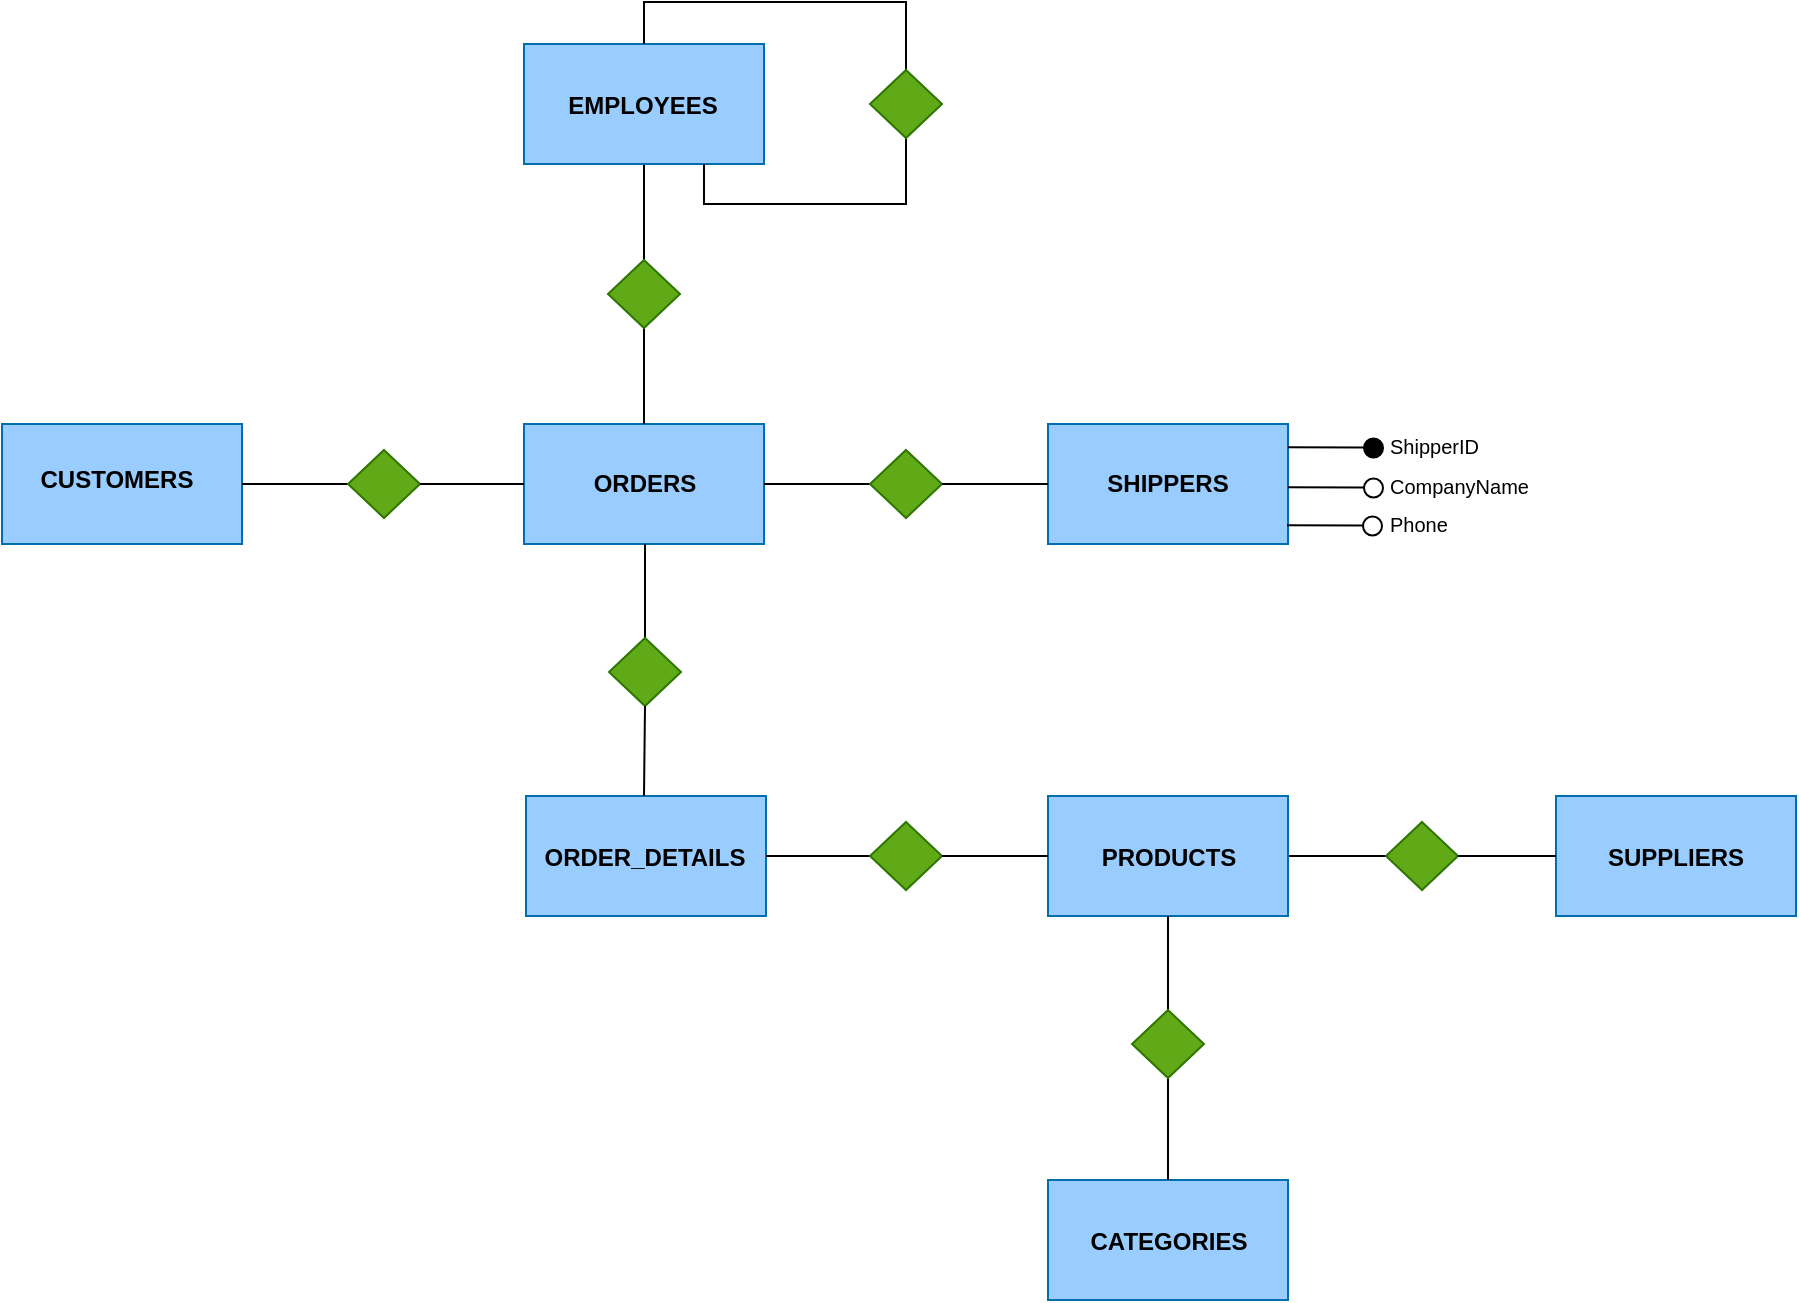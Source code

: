 <mxfile version="26.1.3">
  <diagram name="Page-1" id="pQnD01qU-HlEuqFlN4Ag">
    <mxGraphModel dx="875" dy="464" grid="0" gridSize="10" guides="1" tooltips="1" connect="1" arrows="1" fold="1" page="1" pageScale="1" pageWidth="850" pageHeight="1100" math="0" shadow="0">
      <root>
        <mxCell id="0" />
        <mxCell id="1" parent="0" />
        <mxCell id="7YxMxe-Lc4dA9CEWsSv--2" value="" style="rounded=0;whiteSpace=wrap;html=1;fillColor=#99CCFF;fontColor=#ffffff;strokeColor=#006EAF;" parent="1" vertex="1">
          <mxGeometry x="17" y="243" width="120" height="60" as="geometry" />
        </mxCell>
        <mxCell id="7YxMxe-Lc4dA9CEWsSv--5" style="edgeStyle=orthogonalEdgeStyle;rounded=0;orthogonalLoop=1;jettySize=auto;html=1;exitX=1;exitY=0.5;exitDx=0;exitDy=0;entryX=0;entryY=0.5;entryDx=0;entryDy=0;endArrow=none;startFill=0;" parent="1" source="7YxMxe-Lc4dA9CEWsSv--2" target="7YxMxe-Lc4dA9CEWsSv--4" edge="1">
          <mxGeometry relative="1" as="geometry" />
        </mxCell>
        <mxCell id="7YxMxe-Lc4dA9CEWsSv--3" value="&lt;b&gt;CUSTOMERS&lt;/b&gt;" style="text;html=1;align=center;verticalAlign=middle;whiteSpace=wrap;rounded=0;" parent="1" vertex="1">
          <mxGeometry x="18" y="244" width="113" height="53" as="geometry" />
        </mxCell>
        <mxCell id="7YxMxe-Lc4dA9CEWsSv--4" value="" style="rhombus;whiteSpace=wrap;html=1;fillColor=#60a917;strokeColor=#2D7600;fontColor=#ffffff;" parent="1" vertex="1">
          <mxGeometry x="190" y="256" width="36" height="34" as="geometry" />
        </mxCell>
        <mxCell id="7YxMxe-Lc4dA9CEWsSv--6" value="" style="rounded=0;whiteSpace=wrap;html=1;fillColor=#99CCFF;fontColor=#ffffff;strokeColor=#006EAF;" parent="1" vertex="1">
          <mxGeometry x="278" y="243" width="120" height="60" as="geometry" />
        </mxCell>
        <mxCell id="7YxMxe-Lc4dA9CEWsSv--7" style="edgeStyle=orthogonalEdgeStyle;rounded=0;orthogonalLoop=1;jettySize=auto;html=1;entryX=0;entryY=0.5;entryDx=0;entryDy=0;endArrow=none;startFill=0;exitX=1;exitY=0.5;exitDx=0;exitDy=0;" parent="1" source="7YxMxe-Lc4dA9CEWsSv--6" target="7YxMxe-Lc4dA9CEWsSv--9" edge="1">
          <mxGeometry relative="1" as="geometry">
            <mxPoint x="472" y="389" as="sourcePoint" />
          </mxGeometry>
        </mxCell>
        <mxCell id="7YxMxe-Lc4dA9CEWsSv--22" style="edgeStyle=orthogonalEdgeStyle;rounded=0;orthogonalLoop=1;jettySize=auto;html=1;entryX=0.5;entryY=0;entryDx=0;entryDy=0;exitX=0.5;exitY=1;exitDx=0;exitDy=0;endArrow=none;startFill=0;" parent="1" edge="1">
          <mxGeometry relative="1" as="geometry">
            <mxPoint x="338.5" y="303" as="sourcePoint" />
            <mxPoint x="338.5" y="350" as="targetPoint" />
          </mxGeometry>
        </mxCell>
        <mxCell id="7YxMxe-Lc4dA9CEWsSv--8" value="&lt;b&gt;ORDERS&lt;/b&gt;" style="text;html=1;align=center;verticalAlign=middle;whiteSpace=wrap;rounded=0;" parent="1" vertex="1">
          <mxGeometry x="279" y="244" width="119" height="58" as="geometry" />
        </mxCell>
        <mxCell id="7YxMxe-Lc4dA9CEWsSv--9" value="" style="rhombus;whiteSpace=wrap;html=1;fillColor=#60a917;strokeColor=#2D7600;fontColor=#ffffff;" parent="1" vertex="1">
          <mxGeometry x="451" y="256" width="36" height="34" as="geometry" />
        </mxCell>
        <mxCell id="7YxMxe-Lc4dA9CEWsSv--11" style="edgeStyle=orthogonalEdgeStyle;rounded=0;orthogonalLoop=1;jettySize=auto;html=1;exitX=1;exitY=0.5;exitDx=0;exitDy=0;endArrow=none;startFill=0;strokeWidth=1;endSize=6;" parent="1" source="7YxMxe-Lc4dA9CEWsSv--4" edge="1">
          <mxGeometry relative="1" as="geometry">
            <mxPoint x="231" y="276" as="sourcePoint" />
            <mxPoint x="278" y="273" as="targetPoint" />
          </mxGeometry>
        </mxCell>
        <mxCell id="7YxMxe-Lc4dA9CEWsSv--12" value="" style="rounded=0;whiteSpace=wrap;html=1;fillColor=#99CCFF;fontColor=#ffffff;strokeColor=#006EAF;" parent="1" vertex="1">
          <mxGeometry x="540" y="243" width="120" height="60" as="geometry" />
        </mxCell>
        <mxCell id="7YxMxe-Lc4dA9CEWsSv--13" style="edgeStyle=orthogonalEdgeStyle;rounded=0;orthogonalLoop=1;jettySize=auto;html=1;exitX=1;exitY=0.5;exitDx=0;exitDy=0;endArrow=none;startFill=0;entryX=0;entryY=0.5;entryDx=0;entryDy=0;" parent="1" source="7YxMxe-Lc4dA9CEWsSv--9" target="7YxMxe-Lc4dA9CEWsSv--12" edge="1">
          <mxGeometry relative="1" as="geometry">
            <mxPoint x="497" y="321" as="targetPoint" />
          </mxGeometry>
        </mxCell>
        <mxCell id="7YxMxe-Lc4dA9CEWsSv--14" value="&lt;b&gt;SHIPPERS&lt;/b&gt;" style="text;html=1;align=center;verticalAlign=middle;whiteSpace=wrap;rounded=0;" parent="1" vertex="1">
          <mxGeometry x="539.5" y="244" width="120" height="58" as="geometry" />
        </mxCell>
        <mxCell id="7YxMxe-Lc4dA9CEWsSv--56" style="edgeStyle=orthogonalEdgeStyle;rounded=0;orthogonalLoop=1;jettySize=auto;html=1;exitX=0.5;exitY=1;exitDx=0;exitDy=0;entryX=0.5;entryY=0;entryDx=0;entryDy=0;endArrow=none;startFill=0;" parent="1" source="7YxMxe-Lc4dA9CEWsSv--15" target="7YxMxe-Lc4dA9CEWsSv--6" edge="1">
          <mxGeometry relative="1" as="geometry">
            <mxPoint x="318" y="195" as="sourcePoint" />
            <mxPoint x="318.5" y="244" as="targetPoint" />
            <Array as="points">
              <mxPoint x="338" y="226" />
              <mxPoint x="338" y="226" />
            </Array>
          </mxGeometry>
        </mxCell>
        <mxCell id="7YxMxe-Lc4dA9CEWsSv--57" style="edgeStyle=orthogonalEdgeStyle;rounded=0;orthogonalLoop=1;jettySize=auto;html=1;exitX=0.5;exitY=0;exitDx=0;exitDy=0;endArrow=none;startFill=0;entryX=0.5;entryY=1;entryDx=0;entryDy=0;" parent="1" source="7YxMxe-Lc4dA9CEWsSv--15" target="7YxMxe-Lc4dA9CEWsSv--52" edge="1">
          <mxGeometry relative="1" as="geometry">
            <mxPoint x="356" y="141" as="targetPoint" />
          </mxGeometry>
        </mxCell>
        <mxCell id="7YxMxe-Lc4dA9CEWsSv--15" value="" style="rhombus;whiteSpace=wrap;html=1;fillColor=#60a917;strokeColor=#2D7600;fontColor=#ffffff;" parent="1" vertex="1">
          <mxGeometry x="320" y="161" width="36" height="34" as="geometry" />
        </mxCell>
        <mxCell id="7YxMxe-Lc4dA9CEWsSv--17" value="" style="rounded=0;whiteSpace=wrap;html=1;fillColor=#99CCFF;fontColor=#ffffff;strokeColor=#006EAF;" parent="1" vertex="1">
          <mxGeometry x="279" y="429" width="120" height="60" as="geometry" />
        </mxCell>
        <mxCell id="7YxMxe-Lc4dA9CEWsSv--31" style="edgeStyle=orthogonalEdgeStyle;rounded=0;orthogonalLoop=1;jettySize=auto;html=1;exitX=1;exitY=0.5;exitDx=0;exitDy=0;entryX=0;entryY=0.5;entryDx=0;entryDy=0;endArrow=none;startFill=0;" parent="1" source="7YxMxe-Lc4dA9CEWsSv--17" target="7YxMxe-Lc4dA9CEWsSv--29" edge="1">
          <mxGeometry relative="1" as="geometry" />
        </mxCell>
        <mxCell id="7YxMxe-Lc4dA9CEWsSv--18" value="&lt;b&gt;ORDER_DETAILS&lt;/b&gt;" style="text;html=1;align=center;verticalAlign=middle;whiteSpace=wrap;rounded=0;" parent="1" vertex="1">
          <mxGeometry x="279" y="431" width="119" height="58" as="geometry" />
        </mxCell>
        <mxCell id="7YxMxe-Lc4dA9CEWsSv--20" value="" style="rhombus;whiteSpace=wrap;html=1;fillColor=#60a917;strokeColor=#2D7600;fontColor=#ffffff;" parent="1" vertex="1">
          <mxGeometry x="320.5" y="350" width="36" height="34" as="geometry" />
        </mxCell>
        <mxCell id="7YxMxe-Lc4dA9CEWsSv--49" style="edgeStyle=orthogonalEdgeStyle;rounded=0;orthogonalLoop=1;jettySize=auto;html=1;exitX=1;exitY=0.5;exitDx=0;exitDy=0;entryX=0;entryY=0.5;entryDx=0;entryDy=0;endArrow=none;startFill=0;" parent="1" source="7YxMxe-Lc4dA9CEWsSv--24" target="7YxMxe-Lc4dA9CEWsSv--40" edge="1">
          <mxGeometry relative="1" as="geometry" />
        </mxCell>
        <mxCell id="7YxMxe-Lc4dA9CEWsSv--24" value="" style="rounded=0;whiteSpace=wrap;html=1;fillColor=#99CCFF;fontColor=#ffffff;strokeColor=#006EAF;" parent="1" vertex="1">
          <mxGeometry x="540" y="429" width="120" height="60" as="geometry" />
        </mxCell>
        <mxCell id="7YxMxe-Lc4dA9CEWsSv--25" value="&lt;b&gt;PRODUCTS&lt;/b&gt;" style="text;html=1;align=center;verticalAlign=middle;whiteSpace=wrap;rounded=0;" parent="1" vertex="1">
          <mxGeometry x="544.5" y="431" width="111" height="58" as="geometry" />
        </mxCell>
        <mxCell id="7YxMxe-Lc4dA9CEWsSv--29" value="" style="rhombus;whiteSpace=wrap;html=1;fillColor=#60a917;strokeColor=#2D7600;fontColor=#ffffff;" parent="1" vertex="1">
          <mxGeometry x="451" y="442" width="36" height="34" as="geometry" />
        </mxCell>
        <mxCell id="7YxMxe-Lc4dA9CEWsSv--30" style="edgeStyle=orthogonalEdgeStyle;rounded=0;orthogonalLoop=1;jettySize=auto;html=1;exitX=1;exitY=0.5;exitDx=0;exitDy=0;endArrow=none;startFill=0;entryX=0;entryY=0.5;entryDx=0;entryDy=0;" parent="1" source="7YxMxe-Lc4dA9CEWsSv--29" edge="1">
          <mxGeometry relative="1" as="geometry">
            <mxPoint x="540" y="459" as="targetPoint" />
          </mxGeometry>
        </mxCell>
        <mxCell id="7YxMxe-Lc4dA9CEWsSv--32" value="" style="rounded=0;whiteSpace=wrap;html=1;fillColor=#99CCFF;fontColor=#ffffff;strokeColor=#006EAF;" parent="1" vertex="1">
          <mxGeometry x="540" y="621" width="120" height="60" as="geometry" />
        </mxCell>
        <mxCell id="7YxMxe-Lc4dA9CEWsSv--33" value="&lt;b&gt;CATEGORIES&lt;/b&gt;" style="text;html=1;align=center;verticalAlign=middle;whiteSpace=wrap;rounded=0;" parent="1" vertex="1">
          <mxGeometry x="540.5" y="623" width="119" height="58" as="geometry" />
        </mxCell>
        <mxCell id="7YxMxe-Lc4dA9CEWsSv--34" style="edgeStyle=orthogonalEdgeStyle;rounded=0;orthogonalLoop=1;jettySize=auto;html=1;entryX=0.5;entryY=0;entryDx=0;entryDy=0;exitX=0.5;exitY=1;exitDx=0;exitDy=0;endArrow=none;startFill=0;" parent="1" edge="1">
          <mxGeometry relative="1" as="geometry">
            <mxPoint x="600" y="489" as="sourcePoint" />
            <mxPoint x="600" y="536" as="targetPoint" />
          </mxGeometry>
        </mxCell>
        <mxCell id="7YxMxe-Lc4dA9CEWsSv--38" style="edgeStyle=orthogonalEdgeStyle;rounded=0;orthogonalLoop=1;jettySize=auto;html=1;exitX=0.5;exitY=1;exitDx=0;exitDy=0;entryX=0.5;entryY=0;entryDx=0;entryDy=0;endArrow=none;startFill=0;" parent="1" source="7YxMxe-Lc4dA9CEWsSv--35" target="7YxMxe-Lc4dA9CEWsSv--32" edge="1">
          <mxGeometry relative="1" as="geometry" />
        </mxCell>
        <mxCell id="7YxMxe-Lc4dA9CEWsSv--35" value="" style="rhombus;whiteSpace=wrap;html=1;fillColor=#60a917;strokeColor=#2D7600;fontColor=#ffffff;" parent="1" vertex="1">
          <mxGeometry x="582" y="536" width="36" height="34" as="geometry" />
        </mxCell>
        <mxCell id="7YxMxe-Lc4dA9CEWsSv--40" value="" style="rhombus;whiteSpace=wrap;html=1;fillColor=#60a917;strokeColor=#2D7600;fontColor=#ffffff;" parent="1" vertex="1">
          <mxGeometry x="709" y="442" width="36" height="34" as="geometry" />
        </mxCell>
        <mxCell id="7YxMxe-Lc4dA9CEWsSv--41" value="" style="rounded=0;whiteSpace=wrap;html=1;fillColor=#99CCFF;fontColor=#ffffff;strokeColor=#006EAF;" parent="1" vertex="1">
          <mxGeometry x="794" y="429" width="120" height="60" as="geometry" />
        </mxCell>
        <mxCell id="7YxMxe-Lc4dA9CEWsSv--43" value="&lt;b&gt;SUPPLIERS&lt;/b&gt;" style="text;html=1;align=center;verticalAlign=middle;whiteSpace=wrap;rounded=0;" parent="1" vertex="1">
          <mxGeometry x="794" y="431" width="120" height="58" as="geometry" />
        </mxCell>
        <mxCell id="7YxMxe-Lc4dA9CEWsSv--51" style="edgeStyle=orthogonalEdgeStyle;rounded=0;orthogonalLoop=1;jettySize=auto;html=1;endArrow=none;startFill=0;exitX=1;exitY=0.5;exitDx=0;exitDy=0;entryX=0;entryY=0.5;entryDx=0;entryDy=0;" parent="1" source="7YxMxe-Lc4dA9CEWsSv--40" target="7YxMxe-Lc4dA9CEWsSv--41" edge="1">
          <mxGeometry relative="1" as="geometry">
            <mxPoint x="752" y="460" as="sourcePoint" />
            <mxPoint x="763" y="429" as="targetPoint" />
          </mxGeometry>
        </mxCell>
        <mxCell id="7YxMxe-Lc4dA9CEWsSv--52" value="" style="rounded=0;whiteSpace=wrap;html=1;fillColor=#99CCFF;fontColor=#ffffff;strokeColor=#006EAF;" parent="1" vertex="1">
          <mxGeometry x="278" y="53" width="120" height="60" as="geometry" />
        </mxCell>
        <mxCell id="7YxMxe-Lc4dA9CEWsSv--53" value="&lt;b&gt;EMPLOYEES&lt;/b&gt;" style="text;html=1;align=center;verticalAlign=middle;whiteSpace=wrap;rounded=0;" parent="1" vertex="1">
          <mxGeometry x="278" y="54" width="119" height="59" as="geometry" />
        </mxCell>
        <mxCell id="7YxMxe-Lc4dA9CEWsSv--54" style="edgeStyle=orthogonalEdgeStyle;rounded=0;orthogonalLoop=1;jettySize=auto;html=1;entryX=0.5;entryY=0;entryDx=0;entryDy=0;endArrow=none;startFill=0;exitX=0.5;exitY=1;exitDx=0;exitDy=0;" parent="1" source="7YxMxe-Lc4dA9CEWsSv--20" edge="1">
          <mxGeometry relative="1" as="geometry">
            <mxPoint x="366" y="403" as="sourcePoint" />
            <mxPoint x="338" y="429" as="targetPoint" />
          </mxGeometry>
        </mxCell>
        <mxCell id="7YxMxe-Lc4dA9CEWsSv--59" style="edgeStyle=orthogonalEdgeStyle;rounded=0;orthogonalLoop=1;jettySize=auto;html=1;exitX=0.5;exitY=1;exitDx=0;exitDy=0;endArrow=none;startFill=0;entryX=0.75;entryY=1;entryDx=0;entryDy=0;" parent="1" source="7YxMxe-Lc4dA9CEWsSv--58" target="7YxMxe-Lc4dA9CEWsSv--52" edge="1">
          <mxGeometry relative="1" as="geometry">
            <mxPoint x="372" y="192" as="targetPoint" />
          </mxGeometry>
        </mxCell>
        <mxCell id="7YxMxe-Lc4dA9CEWsSv--61" style="edgeStyle=orthogonalEdgeStyle;rounded=0;orthogonalLoop=1;jettySize=auto;html=1;exitX=0.5;exitY=0;exitDx=0;exitDy=0;entryX=0.5;entryY=0;entryDx=0;entryDy=0;endArrow=none;startFill=0;" parent="1" target="7YxMxe-Lc4dA9CEWsSv--52" edge="1">
          <mxGeometry relative="1" as="geometry">
            <mxPoint x="469" y="66" as="sourcePoint" />
            <mxPoint x="368" y="53" as="targetPoint" />
            <Array as="points">
              <mxPoint x="469" y="32" />
              <mxPoint x="338" y="32" />
            </Array>
          </mxGeometry>
        </mxCell>
        <mxCell id="7YxMxe-Lc4dA9CEWsSv--58" value="" style="rhombus;whiteSpace=wrap;html=1;fillColor=#60a917;strokeColor=#2D7600;fontColor=#ffffff;" parent="1" vertex="1">
          <mxGeometry x="451" y="66" width="36" height="34" as="geometry" />
        </mxCell>
        <mxCell id="pfHl_D0cqqhMRKBY-0s6-2" style="edgeStyle=orthogonalEdgeStyle;rounded=0;orthogonalLoop=1;jettySize=auto;html=1;exitX=1;exitY=0.5;exitDx=0;exitDy=0;endArrow=none;startFill=0;" edge="1" parent="1">
          <mxGeometry relative="1" as="geometry">
            <mxPoint x="698" y="255" as="targetPoint" />
            <mxPoint x="660" y="254.66" as="sourcePoint" />
          </mxGeometry>
        </mxCell>
        <mxCell id="pfHl_D0cqqhMRKBY-0s6-3" value="" style="ellipse;whiteSpace=wrap;html=1;aspect=fixed;fillStyle=auto;fillColor=#000000;" vertex="1" parent="1">
          <mxGeometry x="698" y="250.25" width="9.5" height="9.5" as="geometry" />
        </mxCell>
        <mxCell id="pfHl_D0cqqhMRKBY-0s6-4" value="&lt;font style=&quot;font-size: 10px;&quot;&gt;ShipperID&lt;/font&gt;" style="text;html=1;align=left;verticalAlign=middle;whiteSpace=wrap;rounded=0;" vertex="1" parent="1">
          <mxGeometry x="709" y="244" width="55" height="20" as="geometry" />
        </mxCell>
        <mxCell id="pfHl_D0cqqhMRKBY-0s6-7" style="edgeStyle=orthogonalEdgeStyle;rounded=0;orthogonalLoop=1;jettySize=auto;html=1;exitX=1;exitY=0.5;exitDx=0;exitDy=0;endArrow=none;startFill=0;" edge="1" parent="1">
          <mxGeometry relative="1" as="geometry">
            <mxPoint x="698" y="275" as="targetPoint" />
            <mxPoint x="660" y="274.66" as="sourcePoint" />
          </mxGeometry>
        </mxCell>
        <mxCell id="pfHl_D0cqqhMRKBY-0s6-8" value="" style="ellipse;whiteSpace=wrap;html=1;aspect=fixed;fillStyle=auto;fillColor=none;" vertex="1" parent="1">
          <mxGeometry x="698" y="270.25" width="9.5" height="9.5" as="geometry" />
        </mxCell>
        <mxCell id="pfHl_D0cqqhMRKBY-0s6-9" value="&lt;font style=&quot;font-size: 10px;&quot;&gt;CompanyName&lt;/font&gt;" style="text;html=1;align=left;verticalAlign=middle;whiteSpace=wrap;rounded=0;" vertex="1" parent="1">
          <mxGeometry x="709" y="264" width="83" height="20" as="geometry" />
        </mxCell>
        <mxCell id="pfHl_D0cqqhMRKBY-0s6-10" style="edgeStyle=orthogonalEdgeStyle;rounded=0;orthogonalLoop=1;jettySize=auto;html=1;exitX=1;exitY=0.5;exitDx=0;exitDy=0;endArrow=none;startFill=0;" edge="1" parent="1">
          <mxGeometry relative="1" as="geometry">
            <mxPoint x="697.5" y="294" as="targetPoint" />
            <mxPoint x="659.5" y="293.66" as="sourcePoint" />
          </mxGeometry>
        </mxCell>
        <mxCell id="pfHl_D0cqqhMRKBY-0s6-11" value="" style="ellipse;whiteSpace=wrap;html=1;aspect=fixed;fillStyle=auto;fillColor=none;" vertex="1" parent="1">
          <mxGeometry x="697.5" y="289.25" width="9.5" height="9.5" as="geometry" />
        </mxCell>
        <mxCell id="pfHl_D0cqqhMRKBY-0s6-12" value="&lt;font style=&quot;font-size: 10px;&quot;&gt;Phone&lt;/font&gt;" style="text;html=1;align=left;verticalAlign=middle;whiteSpace=wrap;rounded=0;" vertex="1" parent="1">
          <mxGeometry x="708.5" y="283" width="83" height="20" as="geometry" />
        </mxCell>
      </root>
    </mxGraphModel>
  </diagram>
</mxfile>
